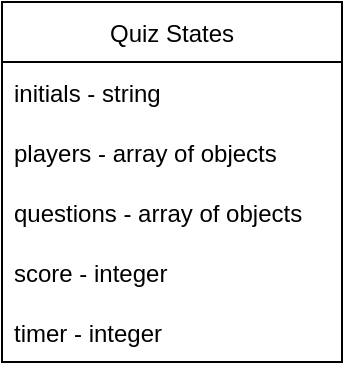 <mxfile version="17.4.6" type="github">
  <diagram id="Ps3tq3tIgRGYSCBPlIF2" name="Page-1">
    <mxGraphModel dx="1381" dy="795" grid="1" gridSize="10" guides="1" tooltips="1" connect="1" arrows="1" fold="1" page="1" pageScale="1" pageWidth="850" pageHeight="1100" math="0" shadow="0">
      <root>
        <mxCell id="0" />
        <mxCell id="1" parent="0" />
        <mxCell id="mA9CRIy4zPAxYZw8Z5ou-5" value="Quiz States" style="swimlane;fontStyle=0;childLayout=stackLayout;horizontal=1;startSize=30;horizontalStack=0;resizeParent=1;resizeParentMax=0;resizeLast=0;collapsible=1;marginBottom=0;" vertex="1" parent="1">
          <mxGeometry x="320" y="200" width="170" height="180" as="geometry" />
        </mxCell>
        <mxCell id="mA9CRIy4zPAxYZw8Z5ou-7" value="initials - string" style="text;strokeColor=none;fillColor=none;align=left;verticalAlign=middle;spacingLeft=4;spacingRight=4;overflow=hidden;points=[[0,0.5],[1,0.5]];portConstraint=eastwest;rotatable=0;" vertex="1" parent="mA9CRIy4zPAxYZw8Z5ou-5">
          <mxGeometry y="30" width="170" height="30" as="geometry" />
        </mxCell>
        <mxCell id="mA9CRIy4zPAxYZw8Z5ou-11" value="players - array of objects" style="text;strokeColor=none;fillColor=none;align=left;verticalAlign=middle;spacingLeft=4;spacingRight=4;overflow=hidden;points=[[0,0.5],[1,0.5]];portConstraint=eastwest;rotatable=0;" vertex="1" parent="mA9CRIy4zPAxYZw8Z5ou-5">
          <mxGeometry y="60" width="170" height="30" as="geometry" />
        </mxCell>
        <mxCell id="mA9CRIy4zPAxYZw8Z5ou-12" value="questions - array of objects" style="text;strokeColor=none;fillColor=none;align=left;verticalAlign=middle;spacingLeft=4;spacingRight=4;overflow=hidden;points=[[0,0.5],[1,0.5]];portConstraint=eastwest;rotatable=0;" vertex="1" parent="mA9CRIy4zPAxYZw8Z5ou-5">
          <mxGeometry y="90" width="170" height="30" as="geometry" />
        </mxCell>
        <mxCell id="mA9CRIy4zPAxYZw8Z5ou-13" value="score - integer" style="text;strokeColor=none;fillColor=none;align=left;verticalAlign=middle;spacingLeft=4;spacingRight=4;overflow=hidden;points=[[0,0.5],[1,0.5]];portConstraint=eastwest;rotatable=0;" vertex="1" parent="mA9CRIy4zPAxYZw8Z5ou-5">
          <mxGeometry y="120" width="170" height="30" as="geometry" />
        </mxCell>
        <mxCell id="mA9CRIy4zPAxYZw8Z5ou-14" value="timer - integer" style="text;strokeColor=none;fillColor=none;align=left;verticalAlign=middle;spacingLeft=4;spacingRight=4;overflow=hidden;points=[[0,0.5],[1,0.5]];portConstraint=eastwest;rotatable=0;" vertex="1" parent="mA9CRIy4zPAxYZw8Z5ou-5">
          <mxGeometry y="150" width="170" height="30" as="geometry" />
        </mxCell>
      </root>
    </mxGraphModel>
  </diagram>
</mxfile>
